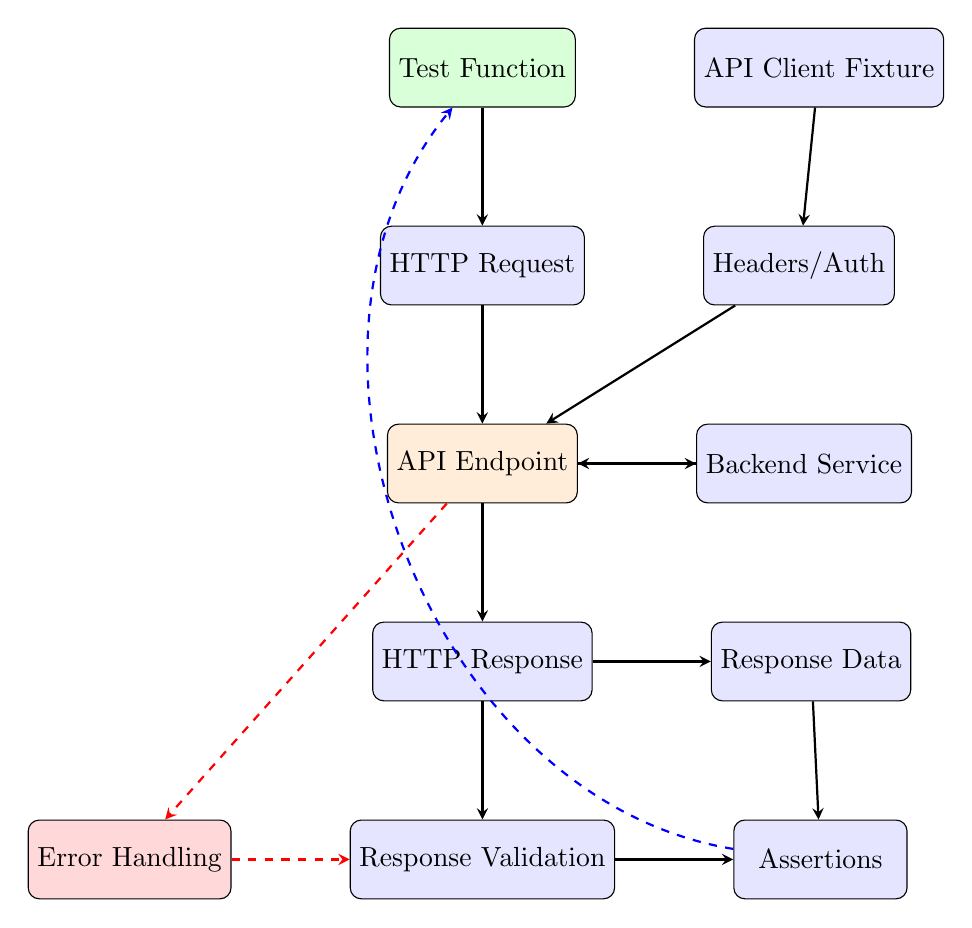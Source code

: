 \begin{tikzpicture}[
    node distance=1.5cm,
    box/.style={rectangle, rounded corners, minimum width=2.2cm, minimum height=1cm, text centered, draw=black, fill=blue!10},
    arrow/.style={thick,->,>=stealth}
]

% Test layer
\node[box, fill=green!15] (test) {Test Function};
\node[box, right=of test] (fixture) {API Client Fixture};

% HTTP layer
\node[box, below=of test] (request) {HTTP Request};
\node[box, right=of request] (headers) {Headers/Auth};

% API layer
\node[box, below=of request, fill=orange!15] (api) {API Endpoint};
\node[box, right=of api] (backend) {Backend Service};

% Response layer
\node[box, below=of api] (response) {HTTP Response};
\node[box, right=of response] (data) {Response Data};

% Validation layer
\node[box, below=of response] (validate) {Response Validation};
\node[box, right=of validate] (assert) {Assertions};

% Error handling
\node[box, left=of validate, fill=red!15] (error) {Error Handling};

% Flow arrows
\draw[arrow] (test) -- (request);
\draw[arrow] (fixture) -- (headers);
\draw[arrow] (request) -- (api);
\draw[arrow] (headers) -- (api);
\draw[arrow] (api) -- (backend);
\draw[arrow] (backend) -- (api);
\draw[arrow] (api) -- (response);
\draw[arrow] (response) -- (data);
\draw[arrow] (response) -- (validate);
\draw[arrow] (data) -- (assert);
\draw[arrow] (validate) -- (assert);

% Error path
\draw[arrow, red, dashed] (api) -- (error);
\draw[arrow, red, dashed] (error) -- (validate);

% Feedback loop
\draw[arrow, blue, dashed] (assert) to[bend left=60] (test);

\end{tikzpicture}